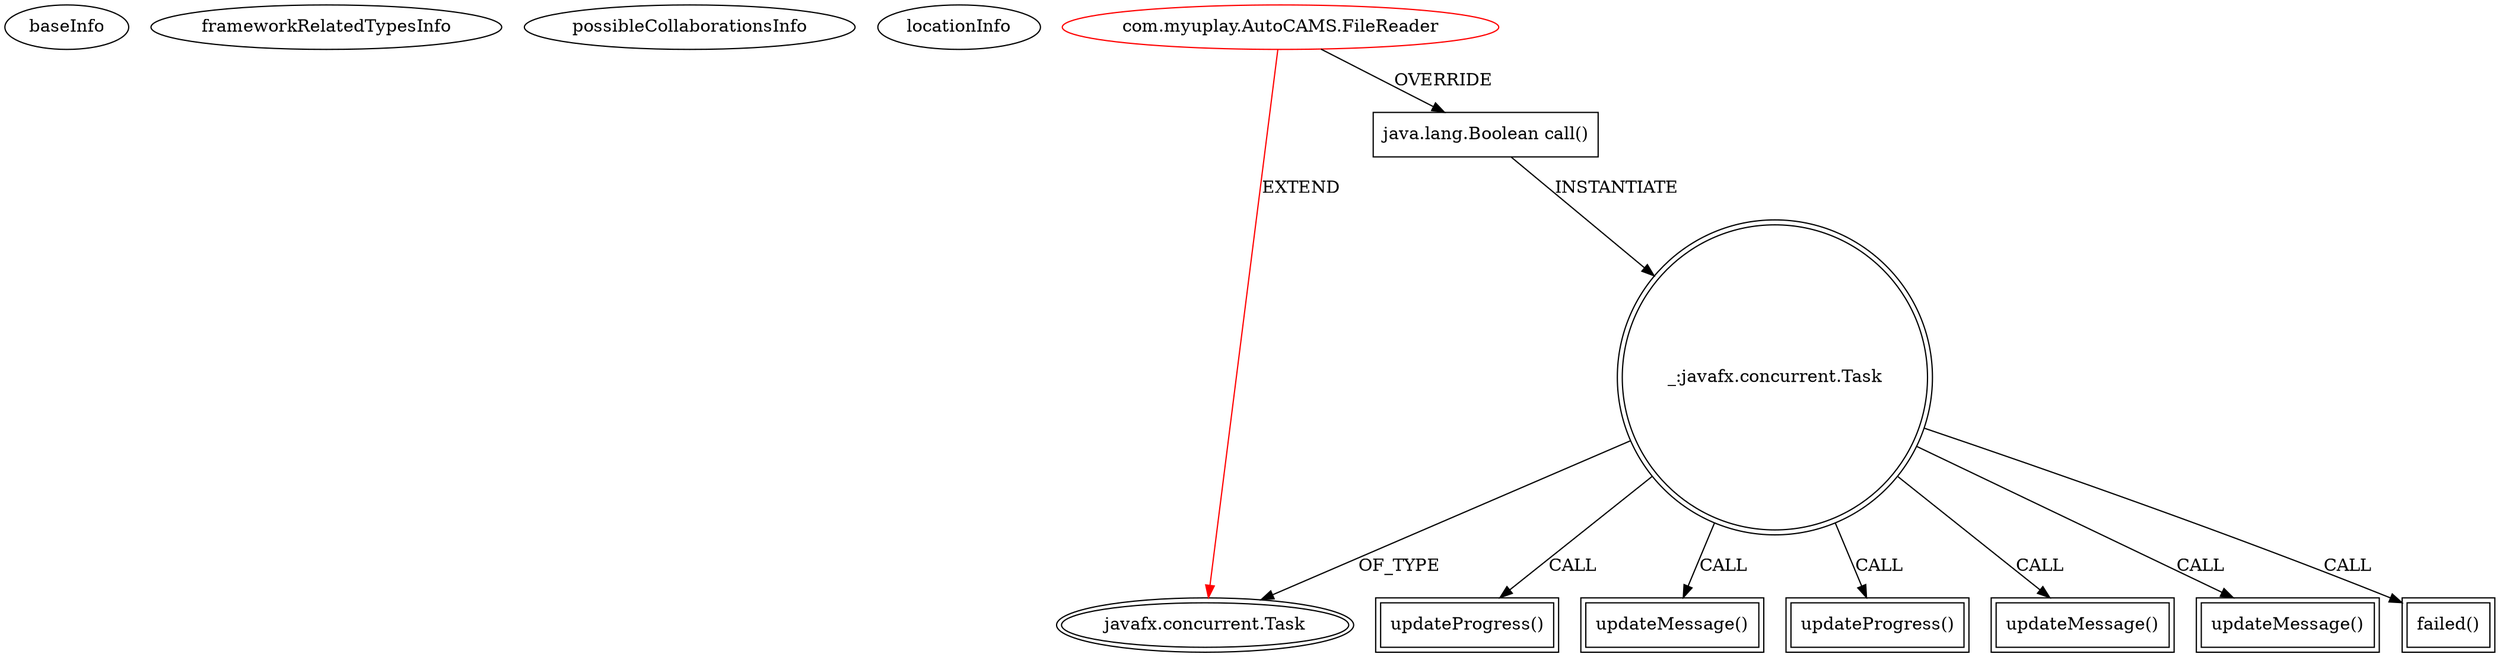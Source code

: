 digraph {
baseInfo[graphId=4598,category="extension_graph",isAnonymous=false,possibleRelation=false]
frameworkRelatedTypesInfo[0="javafx.concurrent.Task"]
possibleCollaborationsInfo[]
locationInfo[projectName="tyduptyler13-AutoCAMS-Parser",filePath="/tyduptyler13-AutoCAMS-Parser/AutoCAMS-Parser-master/src/com/myuplay/AutoCAMS/FileReader.java",contextSignature="FileReader",graphId="4598"]
0[label="com.myuplay.AutoCAMS.FileReader",vertexType="ROOT_CLIENT_CLASS_DECLARATION",isFrameworkType=false,color=red]
1[label="javafx.concurrent.Task",vertexType="FRAMEWORK_CLASS_TYPE",isFrameworkType=true,peripheries=2]
2[label="java.lang.Boolean call()",vertexType="OVERRIDING_METHOD_DECLARATION",isFrameworkType=false,shape=box]
3[label="_:javafx.concurrent.Task",vertexType="VARIABLE_EXPRESION",isFrameworkType=true,peripheries=2,shape=circle]
4[label="updateProgress()",vertexType="INSIDE_CALL",isFrameworkType=true,peripheries=2,shape=box]
7[label="updateMessage()",vertexType="INSIDE_CALL",isFrameworkType=true,peripheries=2,shape=box]
9[label="updateProgress()",vertexType="INSIDE_CALL",isFrameworkType=true,peripheries=2,shape=box]
11[label="updateMessage()",vertexType="INSIDE_CALL",isFrameworkType=true,peripheries=2,shape=box]
13[label="updateMessage()",vertexType="INSIDE_CALL",isFrameworkType=true,peripheries=2,shape=box]
15[label="failed()",vertexType="INSIDE_CALL",isFrameworkType=true,peripheries=2,shape=box]
0->1[label="EXTEND",color=red]
0->2[label="OVERRIDE"]
2->3[label="INSTANTIATE"]
3->1[label="OF_TYPE"]
3->4[label="CALL"]
3->7[label="CALL"]
3->9[label="CALL"]
3->11[label="CALL"]
3->13[label="CALL"]
3->15[label="CALL"]
}
